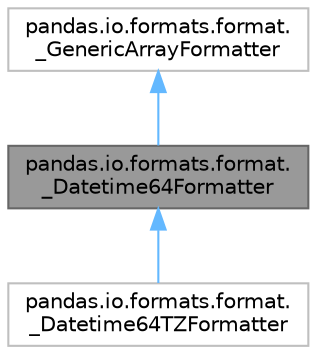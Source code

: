 digraph "pandas.io.formats.format._Datetime64Formatter"
{
 // LATEX_PDF_SIZE
  bgcolor="transparent";
  edge [fontname=Helvetica,fontsize=10,labelfontname=Helvetica,labelfontsize=10];
  node [fontname=Helvetica,fontsize=10,shape=box,height=0.2,width=0.4];
  Node1 [id="Node000001",label="pandas.io.formats.format.\l_Datetime64Formatter",height=0.2,width=0.4,color="gray40", fillcolor="grey60", style="filled", fontcolor="black",tooltip=" "];
  Node2 -> Node1 [id="edge3_Node000001_Node000002",dir="back",color="steelblue1",style="solid",tooltip=" "];
  Node2 [id="Node000002",label="pandas.io.formats.format.\l_GenericArrayFormatter",height=0.2,width=0.4,color="grey75", fillcolor="white", style="filled",URL="$db/dd3/classpandas_1_1io_1_1formats_1_1format_1_1__GenericArrayFormatter.html",tooltip=" "];
  Node1 -> Node3 [id="edge4_Node000001_Node000003",dir="back",color="steelblue1",style="solid",tooltip=" "];
  Node3 [id="Node000003",label="pandas.io.formats.format.\l_Datetime64TZFormatter",height=0.2,width=0.4,color="grey75", fillcolor="white", style="filled",URL="$d1/d33/classpandas_1_1io_1_1formats_1_1format_1_1__Datetime64TZFormatter.html",tooltip=" "];
}
